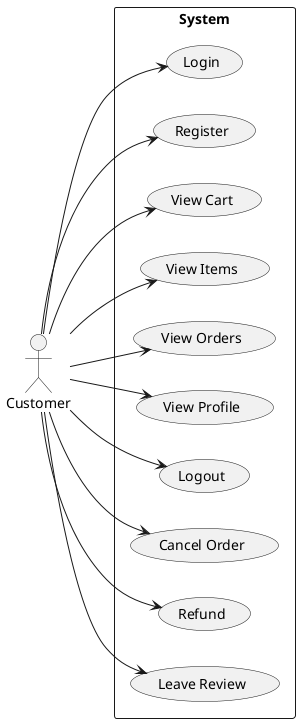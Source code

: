 @startuml customer
left to right direction
actor Customer
rectangle "System" as system {
  (Login)
  (Register)
  (View Cart)
  (View Items)
  (View Orders)
  (View Profile)
  (Logout)
  (Cancel Order)
  (Refund)
  (Leave Review)
}
Customer --> (Login)
Customer --> (Register)
Customer --> (View Cart)
Customer --> (View Items)
Customer --> (View Orders)
Customer --> (View Profile)
Customer --> (Logout)
Customer --> (Cancel Order)
Customer --> (Refund)
Customer --> (Leave Review)
@enduml